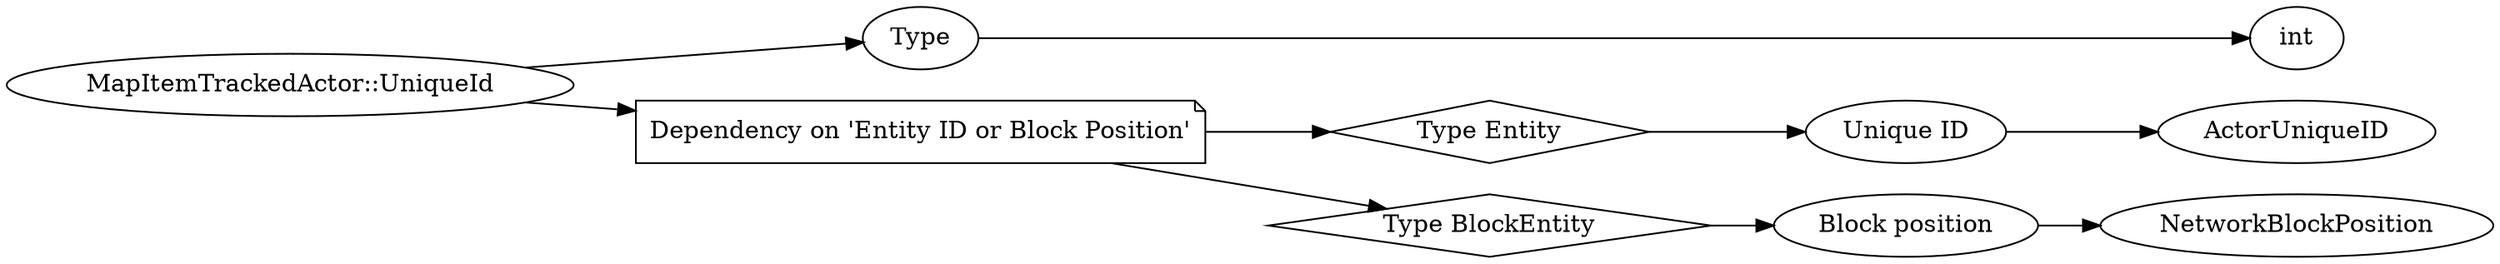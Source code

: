 digraph "MapItemTrackedActor::UniqueId" {
rankdir = LR
38
38 -> 39
39 -> 40
38 -> 41
41 -> 42
42 -> 43
43 -> 44
41 -> 45
45 -> 46
46 -> 47

38 [label="MapItemTrackedActor::UniqueId",comment="name: \"MapItemTrackedActor::UniqueId\", typeName: \"\", id: 38, branchId: 0, recurseId: -1, attributes: 0, notes: \"\""];
39 [label="Type",comment="name: \"Type\", typeName: \"\", id: 39, branchId: 0, recurseId: -1, attributes: 0, notes: \"\""];
40 [label="int",comment="name: \"int\", typeName: \"\", id: 40, branchId: 0, recurseId: -1, attributes: 512, notes: \"\""];
41 [label="Dependency on 'Entity ID or Block Position'",shape=note,comment="name: \"Dependency on 'Entity ID or Block Position'\", typeName: \"\", id: 41, branchId: 0, recurseId: -1, attributes: 2, notes: \"\""];
42 [label="Type Entity",shape=diamond,comment="name: \"Type Entity\", typeName: \"\", id: 42, branchId: 0, recurseId: -1, attributes: 4, notes: \"\""];
43 [label="Unique ID",comment="name: \"Unique ID\", typeName: \"ActorUniqueID\", id: 43, branchId: 0, recurseId: -1, attributes: 256, notes: \"\""];
44 [label="ActorUniqueID",comment="name: \"ActorUniqueID\", typeName: \"\", id: 44, branchId: 0, recurseId: -1, attributes: 512, notes: \"\""];
45 [label="Type BlockEntity",shape=diamond,comment="name: \"Type BlockEntity\", typeName: \"\", id: 45, branchId: 1, recurseId: -1, attributes: 4, notes: \"\""];
46 [label="Block position",comment="name: \"Block position\", typeName: \"NetworkBlockPosition\", id: 46, branchId: 0, recurseId: -1, attributes: 256, notes: \"\""];
47 [label="NetworkBlockPosition",comment="name: \"NetworkBlockPosition\", typeName: \"\", id: 47, branchId: 0, recurseId: -1, attributes: 512, notes: \"\""];
{ rank = max;40;44;47}

}
